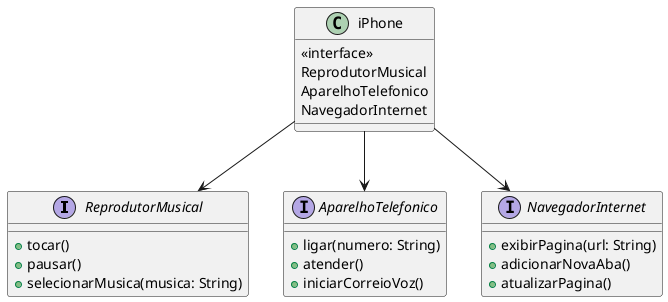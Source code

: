 @startuml diagrama
interface ReprodutorMusical {
  + tocar()
  + pausar()
  + selecionarMusica(musica: String)
}

interface AparelhoTelefonico {
  + ligar(numero: String)
  + atender()
  + iniciarCorreioVoz()
}

interface NavegadorInternet {
  + exibirPagina(url: String)
  + adicionarNovaAba()
  + atualizarPagina()
}

class iPhone {
  <<interface>>
  ReprodutorMusical
  AparelhoTelefonico
  NavegadorInternet
}

iPhone --> ReprodutorMusical
iPhone --> AparelhoTelefonico
iPhone --> NavegadorInternet
@enduml
